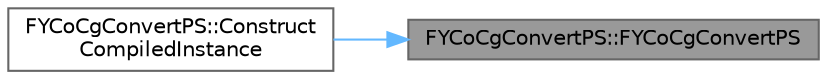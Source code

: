 digraph "FYCoCgConvertPS::FYCoCgConvertPS"
{
 // INTERACTIVE_SVG=YES
 // LATEX_PDF_SIZE
  bgcolor="transparent";
  edge [fontname=Helvetica,fontsize=10,labelfontname=Helvetica,labelfontsize=10];
  node [fontname=Helvetica,fontsize=10,shape=box,height=0.2,width=0.4];
  rankdir="RL";
  Node1 [id="Node000001",label="FYCoCgConvertPS::FYCoCgConvertPS",height=0.2,width=0.4,color="gray40", fillcolor="grey60", style="filled", fontcolor="black",tooltip=" "];
  Node1 -> Node2 [id="edge1_Node000001_Node000002",dir="back",color="steelblue1",style="solid",tooltip=" "];
  Node2 [id="Node000002",label="FYCoCgConvertPS::Construct\lCompiledInstance",height=0.2,width=0.4,color="grey40", fillcolor="white", style="filled",URL="$db/d8d/classFYCoCgConvertPS.html#aae3fdbe984055e68fce3a5cf28387408",tooltip=" "];
}
